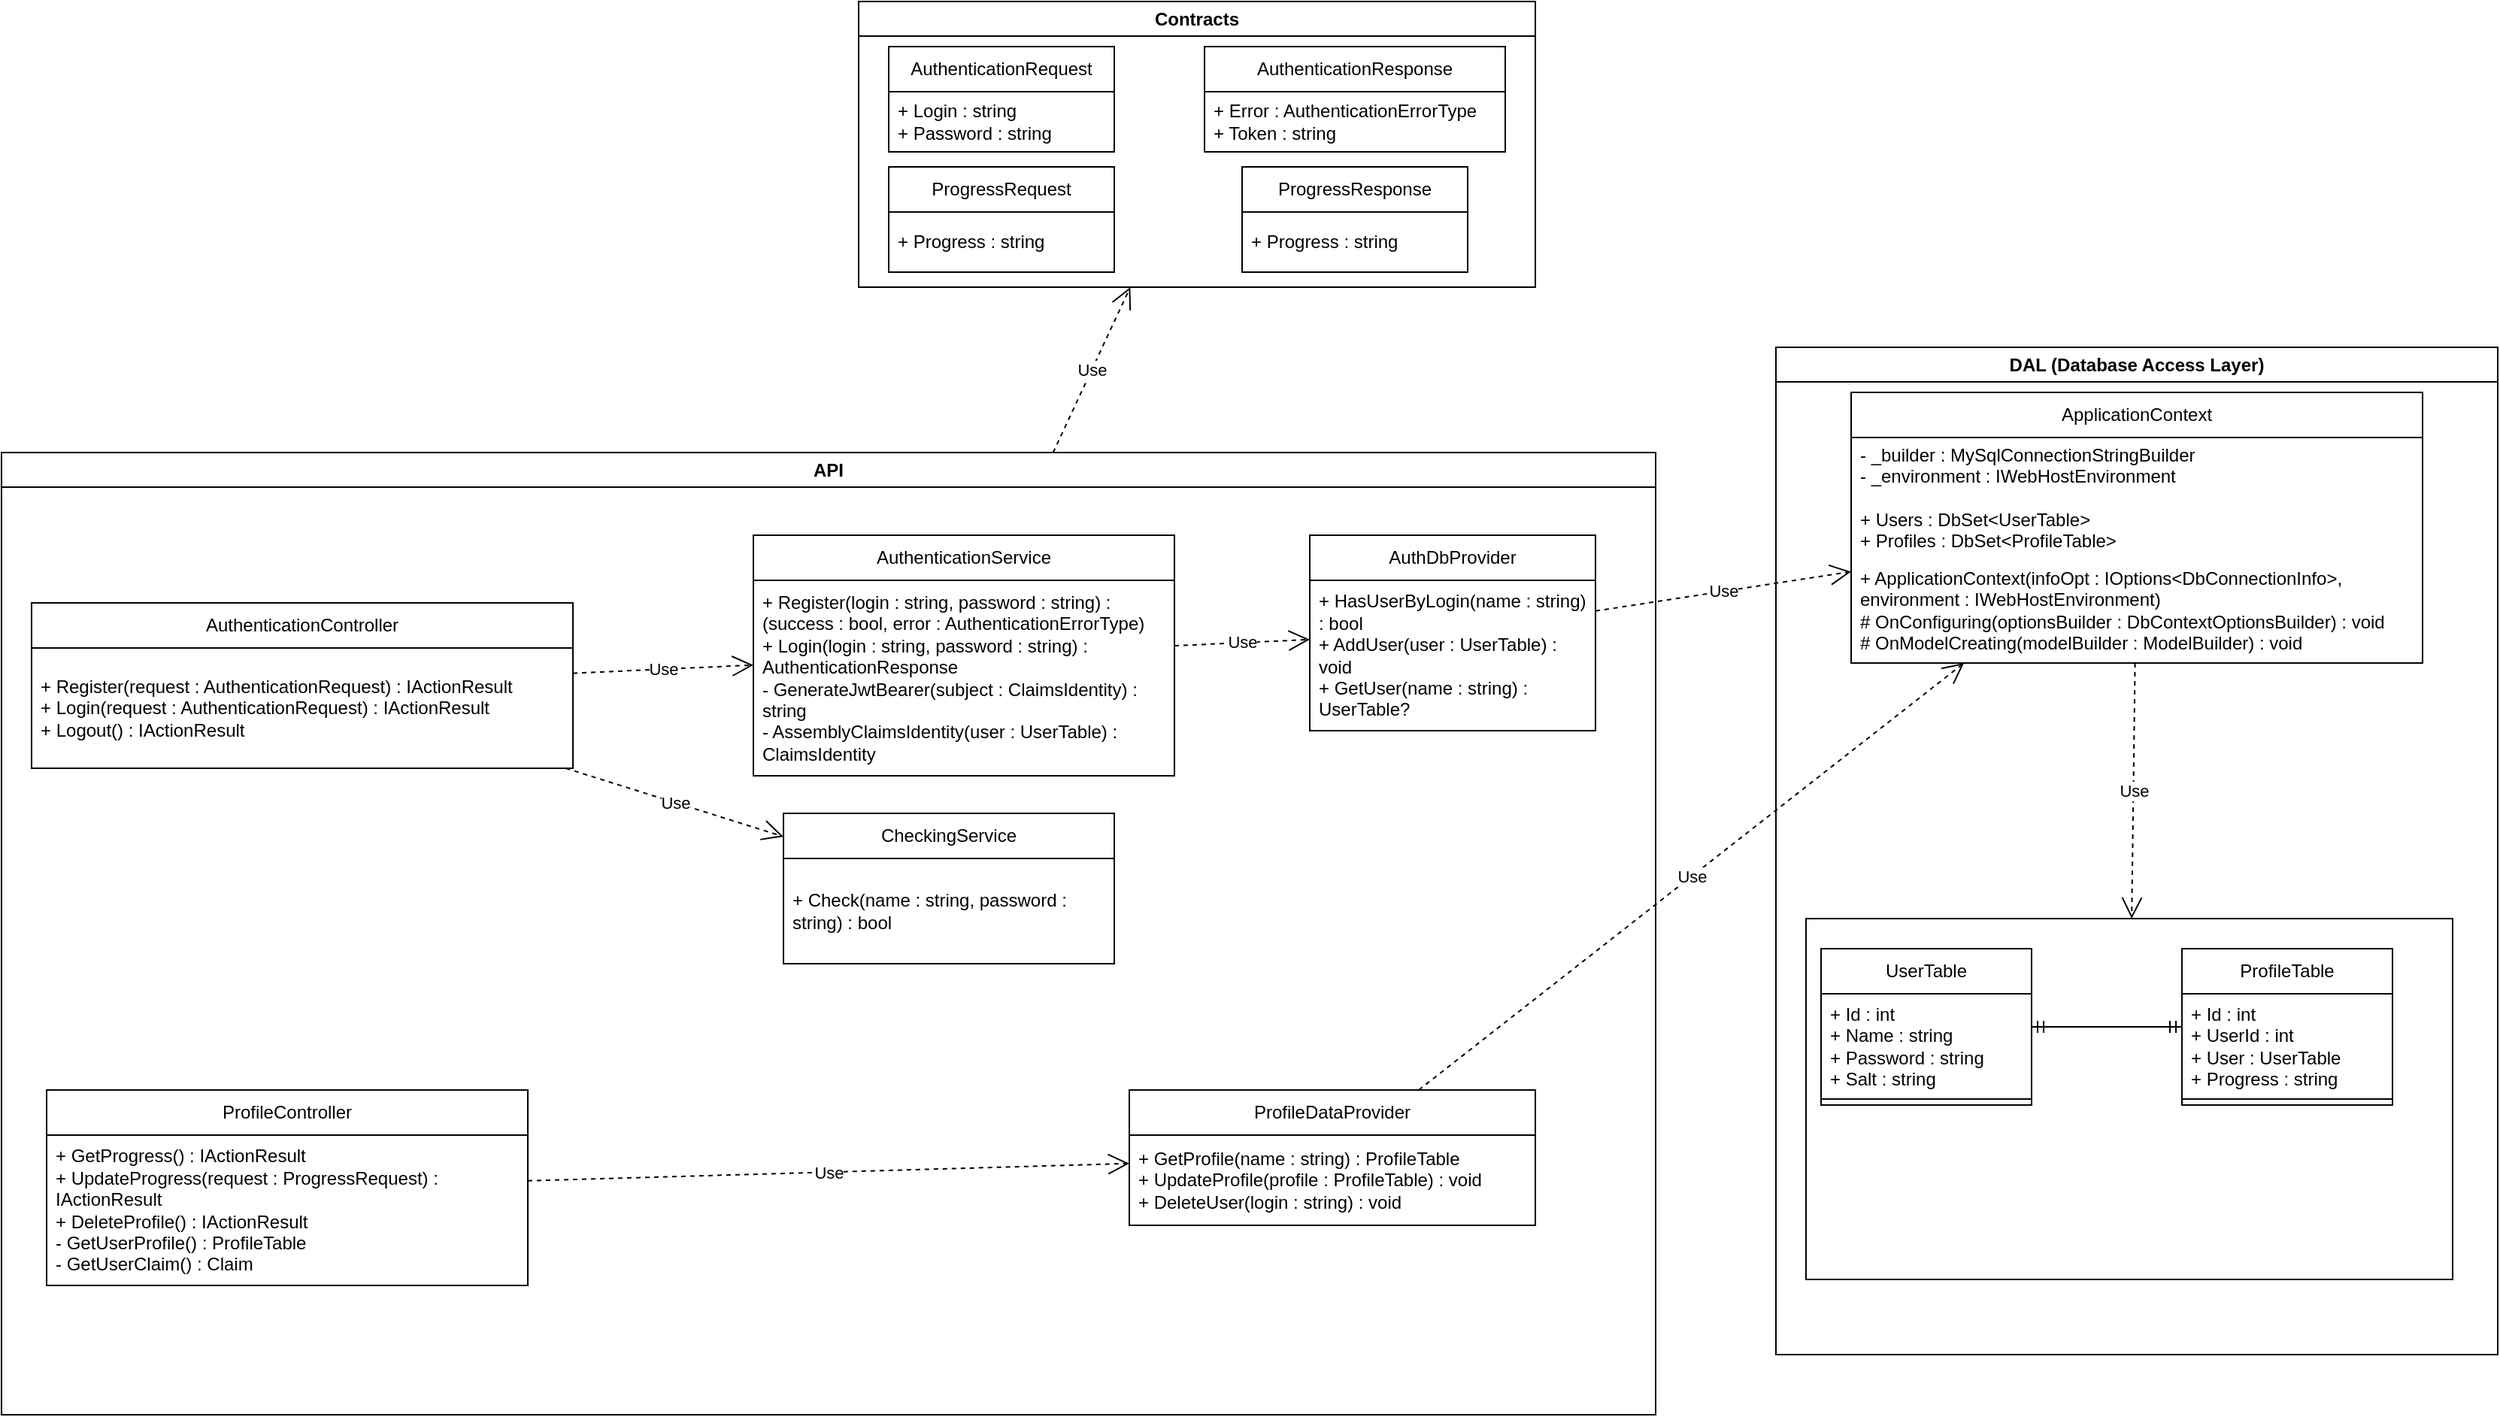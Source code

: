 <mxfile version="20.7.4" type="device"><diagram id="TYORg-spCp8-w-nUP-P4" name="Страница 1"><mxGraphModel dx="1446" dy="761" grid="1" gridSize="10" guides="1" tooltips="1" connect="1" arrows="1" fold="1" page="1" pageScale="1" pageWidth="827" pageHeight="1169" math="0" shadow="0"><root><mxCell id="0"/><mxCell id="1" parent="0"/><mxCell id="CLbytR3ZtEYW-OlRMuoZ-1" value="Contracts" style="swimlane;whiteSpace=wrap;html=1;" vertex="1" parent="1"><mxGeometry x="330" y="100" width="450" height="190" as="geometry"/></mxCell><mxCell id="CLbytR3ZtEYW-OlRMuoZ-2" value="AuthenticationRequest" style="swimlane;fontStyle=0;childLayout=stackLayout;horizontal=1;startSize=30;horizontalStack=0;resizeParent=1;resizeParentMax=0;resizeLast=0;collapsible=1;marginBottom=0;whiteSpace=wrap;html=1;" vertex="1" parent="CLbytR3ZtEYW-OlRMuoZ-1"><mxGeometry x="20" y="30" width="150" height="70" as="geometry"/></mxCell><mxCell id="CLbytR3ZtEYW-OlRMuoZ-3" value="+ Login : string&lt;br&gt;+ Password : string" style="text;strokeColor=none;fillColor=none;align=left;verticalAlign=middle;spacingLeft=4;spacingRight=4;overflow=hidden;points=[[0,0.5],[1,0.5]];portConstraint=eastwest;rotatable=0;whiteSpace=wrap;html=1;" vertex="1" parent="CLbytR3ZtEYW-OlRMuoZ-2"><mxGeometry y="30" width="150" height="40" as="geometry"/></mxCell><mxCell id="CLbytR3ZtEYW-OlRMuoZ-6" value="AuthenticationResponse" style="swimlane;fontStyle=0;childLayout=stackLayout;horizontal=1;startSize=30;horizontalStack=0;resizeParent=1;resizeParentMax=0;resizeLast=0;collapsible=1;marginBottom=0;whiteSpace=wrap;html=1;" vertex="1" parent="CLbytR3ZtEYW-OlRMuoZ-1"><mxGeometry x="230" y="30" width="200" height="70" as="geometry"/></mxCell><mxCell id="CLbytR3ZtEYW-OlRMuoZ-7" value="+ Error : AuthenticationErrorType&lt;br&gt;+ Token : string" style="text;strokeColor=none;fillColor=none;align=left;verticalAlign=middle;spacingLeft=4;spacingRight=4;overflow=hidden;points=[[0,0.5],[1,0.5]];portConstraint=eastwest;rotatable=0;whiteSpace=wrap;html=1;" vertex="1" parent="CLbytR3ZtEYW-OlRMuoZ-6"><mxGeometry y="30" width="200" height="40" as="geometry"/></mxCell><mxCell id="CLbytR3ZtEYW-OlRMuoZ-8" value="ProgressRequest" style="swimlane;fontStyle=0;childLayout=stackLayout;horizontal=1;startSize=30;horizontalStack=0;resizeParent=1;resizeParentMax=0;resizeLast=0;collapsible=1;marginBottom=0;whiteSpace=wrap;html=1;" vertex="1" parent="CLbytR3ZtEYW-OlRMuoZ-1"><mxGeometry x="20" y="110" width="150" height="70" as="geometry"/></mxCell><mxCell id="CLbytR3ZtEYW-OlRMuoZ-9" value="+ Progress : string" style="text;strokeColor=none;fillColor=none;align=left;verticalAlign=middle;spacingLeft=4;spacingRight=4;overflow=hidden;points=[[0,0.5],[1,0.5]];portConstraint=eastwest;rotatable=0;whiteSpace=wrap;html=1;" vertex="1" parent="CLbytR3ZtEYW-OlRMuoZ-8"><mxGeometry y="30" width="150" height="40" as="geometry"/></mxCell><mxCell id="CLbytR3ZtEYW-OlRMuoZ-10" value="ProgressResponse" style="swimlane;fontStyle=0;childLayout=stackLayout;horizontal=1;startSize=30;horizontalStack=0;resizeParent=1;resizeParentMax=0;resizeLast=0;collapsible=1;marginBottom=0;whiteSpace=wrap;html=1;" vertex="1" parent="CLbytR3ZtEYW-OlRMuoZ-1"><mxGeometry x="255" y="110" width="150" height="70" as="geometry"/></mxCell><mxCell id="CLbytR3ZtEYW-OlRMuoZ-11" value="+ Progress : string" style="text;strokeColor=none;fillColor=none;align=left;verticalAlign=middle;spacingLeft=4;spacingRight=4;overflow=hidden;points=[[0,0.5],[1,0.5]];portConstraint=eastwest;rotatable=0;whiteSpace=wrap;html=1;" vertex="1" parent="CLbytR3ZtEYW-OlRMuoZ-10"><mxGeometry y="30" width="150" height="40" as="geometry"/></mxCell><mxCell id="CLbytR3ZtEYW-OlRMuoZ-12" value="DAL (Database Access Layer)" style="swimlane;whiteSpace=wrap;html=1;" vertex="1" parent="1"><mxGeometry x="940" y="330" width="480" height="670" as="geometry"/></mxCell><mxCell id="CLbytR3ZtEYW-OlRMuoZ-13" value="ApplicationContext" style="swimlane;fontStyle=0;childLayout=stackLayout;horizontal=1;startSize=30;horizontalStack=0;resizeParent=1;resizeParentMax=0;resizeLast=0;collapsible=1;marginBottom=0;whiteSpace=wrap;html=1;" vertex="1" parent="CLbytR3ZtEYW-OlRMuoZ-12"><mxGeometry x="50" y="30" width="380" height="180" as="geometry"/></mxCell><mxCell id="CLbytR3ZtEYW-OlRMuoZ-14" value="- _builder : MySqlConnectionStringBuilder&lt;br&gt;- _environment : IWebHostEnvironment&lt;br&gt;&lt;br&gt;+ Users : DbSet&amp;lt;UserTable&amp;gt;&lt;br&gt;+ Profiles : DbSet&amp;lt;ProfileTable&amp;gt;" style="text;strokeColor=none;fillColor=none;align=left;verticalAlign=middle;spacingLeft=4;spacingRight=4;overflow=hidden;points=[[0,0.5],[1,0.5]];portConstraint=eastwest;rotatable=0;whiteSpace=wrap;html=1;" vertex="1" parent="CLbytR3ZtEYW-OlRMuoZ-13"><mxGeometry y="30" width="380" height="80" as="geometry"/></mxCell><mxCell id="CLbytR3ZtEYW-OlRMuoZ-15" value="+ ApplicationContext(infoOpt : IOptions&amp;lt;DbConnectionInfo&amp;gt;, environment : IWebHostEnvironment)&lt;br&gt;# OnConfiguring(optionsBuilder : DbContextOptionsBuilder) : void&lt;br&gt;# OnModelCreating(modelBuilder : ModelBuilder) : void" style="text;strokeColor=none;fillColor=none;align=left;verticalAlign=middle;spacingLeft=4;spacingRight=4;overflow=hidden;points=[[0,0.5],[1,0.5]];portConstraint=eastwest;rotatable=0;whiteSpace=wrap;html=1;" vertex="1" parent="CLbytR3ZtEYW-OlRMuoZ-13"><mxGeometry y="110" width="380" height="70" as="geometry"/></mxCell><mxCell id="CLbytR3ZtEYW-OlRMuoZ-17" value="UserTable" style="swimlane;fontStyle=0;childLayout=stackLayout;horizontal=1;startSize=30;horizontalStack=0;resizeParent=1;resizeParentMax=0;resizeLast=0;collapsible=1;marginBottom=0;whiteSpace=wrap;html=1;" vertex="1" parent="CLbytR3ZtEYW-OlRMuoZ-12"><mxGeometry x="30" y="400" width="140" height="104" as="geometry"/></mxCell><mxCell id="CLbytR3ZtEYW-OlRMuoZ-18" value="+ Id : int&lt;br&gt;+ Name : string&lt;br&gt;+ Password : string&lt;br&gt;+ Salt : string" style="text;strokeColor=none;fillColor=none;align=left;verticalAlign=middle;spacingLeft=4;spacingRight=4;overflow=hidden;points=[[0,0.5],[1,0.5]];portConstraint=eastwest;rotatable=0;whiteSpace=wrap;html=1;" vertex="1" parent="CLbytR3ZtEYW-OlRMuoZ-17"><mxGeometry y="30" width="140" height="70" as="geometry"/></mxCell><mxCell id="CLbytR3ZtEYW-OlRMuoZ-22" value="" style="whiteSpace=wrap;html=1;" vertex="1" parent="CLbytR3ZtEYW-OlRMuoZ-17"><mxGeometry y="100" width="140" height="4" as="geometry"/></mxCell><mxCell id="CLbytR3ZtEYW-OlRMuoZ-23" value="ProfileTable" style="swimlane;fontStyle=0;childLayout=stackLayout;horizontal=1;startSize=30;horizontalStack=0;resizeParent=1;resizeParentMax=0;resizeLast=0;collapsible=1;marginBottom=0;whiteSpace=wrap;html=1;" vertex="1" parent="CLbytR3ZtEYW-OlRMuoZ-12"><mxGeometry x="270" y="400" width="140" height="104" as="geometry"/></mxCell><mxCell id="CLbytR3ZtEYW-OlRMuoZ-24" value="+ Id : int&lt;br&gt;+ UserId : int&lt;br&gt;+ User : UserTable&lt;br&gt;+ Progress : string" style="text;strokeColor=none;fillColor=none;align=left;verticalAlign=middle;spacingLeft=4;spacingRight=4;overflow=hidden;points=[[0,0.5],[1,0.5]];portConstraint=eastwest;rotatable=0;whiteSpace=wrap;html=1;" vertex="1" parent="CLbytR3ZtEYW-OlRMuoZ-23"><mxGeometry y="30" width="140" height="70" as="geometry"/></mxCell><mxCell id="CLbytR3ZtEYW-OlRMuoZ-25" value="" style="whiteSpace=wrap;html=1;" vertex="1" parent="CLbytR3ZtEYW-OlRMuoZ-23"><mxGeometry y="100" width="140" height="4" as="geometry"/></mxCell><mxCell id="CLbytR3ZtEYW-OlRMuoZ-27" value="" style="edgeStyle=entityRelationEdgeStyle;fontSize=12;html=1;endArrow=ERmandOne;startArrow=ERmandOne;rounded=0;" edge="1" parent="CLbytR3ZtEYW-OlRMuoZ-12" source="CLbytR3ZtEYW-OlRMuoZ-17" target="CLbytR3ZtEYW-OlRMuoZ-23"><mxGeometry width="100" height="100" relative="1" as="geometry"><mxPoint x="180" y="620" as="sourcePoint"/><mxPoint x="280" y="520" as="targetPoint"/></mxGeometry></mxCell><mxCell id="CLbytR3ZtEYW-OlRMuoZ-28" value="" style="whiteSpace=wrap;html=1;fillColor=none;" vertex="1" parent="CLbytR3ZtEYW-OlRMuoZ-12"><mxGeometry x="20" y="380" width="430" height="240" as="geometry"/></mxCell><mxCell id="CLbytR3ZtEYW-OlRMuoZ-29" value="Use" style="endArrow=open;endSize=12;dashed=1;html=1;rounded=0;" edge="1" parent="CLbytR3ZtEYW-OlRMuoZ-12" source="CLbytR3ZtEYW-OlRMuoZ-13" target="CLbytR3ZtEYW-OlRMuoZ-28"><mxGeometry width="160" relative="1" as="geometry"><mxPoint x="210" y="300" as="sourcePoint"/><mxPoint x="370" y="300" as="targetPoint"/></mxGeometry></mxCell><mxCell id="CLbytR3ZtEYW-OlRMuoZ-34" value="API" style="swimlane;whiteSpace=wrap;html=1;fillColor=none;" vertex="1" parent="1"><mxGeometry x="-240" y="400" width="1100" height="640" as="geometry"/></mxCell><mxCell id="CLbytR3ZtEYW-OlRMuoZ-35" value="AuthDbProvider" style="swimlane;fontStyle=0;childLayout=stackLayout;horizontal=1;startSize=30;horizontalStack=0;resizeParent=1;resizeParentMax=0;resizeLast=0;collapsible=1;marginBottom=0;whiteSpace=wrap;html=1;fillColor=none;" vertex="1" parent="CLbytR3ZtEYW-OlRMuoZ-34"><mxGeometry x="870" y="55" width="190" height="130" as="geometry"/></mxCell><mxCell id="CLbytR3ZtEYW-OlRMuoZ-36" value="+ HasUserByLogin(name : string) : bool&lt;br&gt;+ AddUser(user : UserTable) : void&lt;br&gt;+ GetUser(name : string) : UserTable?" style="text;strokeColor=none;fillColor=none;align=left;verticalAlign=middle;spacingLeft=4;spacingRight=4;overflow=hidden;points=[[0,0.5],[1,0.5]];portConstraint=eastwest;rotatable=0;whiteSpace=wrap;html=1;" vertex="1" parent="CLbytR3ZtEYW-OlRMuoZ-35"><mxGeometry y="30" width="190" height="100" as="geometry"/></mxCell><mxCell id="CLbytR3ZtEYW-OlRMuoZ-40" value="AuthenticationService" style="swimlane;fontStyle=0;childLayout=stackLayout;horizontal=1;startSize=30;horizontalStack=0;resizeParent=1;resizeParentMax=0;resizeLast=0;collapsible=1;marginBottom=0;whiteSpace=wrap;html=1;fillColor=none;" vertex="1" parent="CLbytR3ZtEYW-OlRMuoZ-34"><mxGeometry x="500" y="55" width="280" height="160" as="geometry"/></mxCell><mxCell id="CLbytR3ZtEYW-OlRMuoZ-41" value="+ Register(login : string, password : string) : (success : bool, error : AuthenticationErrorType)&lt;br&gt;+ Login(login : string, password : string) : AuthenticationResponse&lt;br&gt;- GenerateJwtBearer(subject : ClaimsIdentity) : string&lt;br&gt;- AssemblyClaimsIdentity(user : UserTable) : ClaimsIdentity&lt;br&gt;" style="text;strokeColor=none;fillColor=none;align=left;verticalAlign=middle;spacingLeft=4;spacingRight=4;overflow=hidden;points=[[0,0.5],[1,0.5]];portConstraint=eastwest;rotatable=0;whiteSpace=wrap;html=1;" vertex="1" parent="CLbytR3ZtEYW-OlRMuoZ-40"><mxGeometry y="30" width="280" height="130" as="geometry"/></mxCell><mxCell id="CLbytR3ZtEYW-OlRMuoZ-45" value="Use" style="endArrow=open;endSize=12;dashed=1;html=1;rounded=0;" edge="1" parent="CLbytR3ZtEYW-OlRMuoZ-34" source="CLbytR3ZtEYW-OlRMuoZ-40" target="CLbytR3ZtEYW-OlRMuoZ-35"><mxGeometry width="160" relative="1" as="geometry"><mxPoint x="820" y="270" as="sourcePoint"/><mxPoint x="980" y="270" as="targetPoint"/></mxGeometry></mxCell><mxCell id="CLbytR3ZtEYW-OlRMuoZ-46" value="AuthenticationController" style="swimlane;fontStyle=0;childLayout=stackLayout;horizontal=1;startSize=30;horizontalStack=0;resizeParent=1;resizeParentMax=0;resizeLast=0;collapsible=1;marginBottom=0;whiteSpace=wrap;html=1;fillColor=none;" vertex="1" parent="CLbytR3ZtEYW-OlRMuoZ-34"><mxGeometry x="20" y="100" width="360" height="110" as="geometry"/></mxCell><mxCell id="CLbytR3ZtEYW-OlRMuoZ-47" value="+ Register(request : AuthenticationRequest) : IActionResult&lt;br&gt;+ Login(request : AuthenticationRequest) : IActionResult&lt;br&gt;+ Logout() : IActionResult" style="text;strokeColor=none;fillColor=none;align=left;verticalAlign=middle;spacingLeft=4;spacingRight=4;overflow=hidden;points=[[0,0.5],[1,0.5]];portConstraint=eastwest;rotatable=0;whiteSpace=wrap;html=1;" vertex="1" parent="CLbytR3ZtEYW-OlRMuoZ-46"><mxGeometry y="30" width="360" height="80" as="geometry"/></mxCell><mxCell id="CLbytR3ZtEYW-OlRMuoZ-50" value="CheckingService" style="swimlane;fontStyle=0;childLayout=stackLayout;horizontal=1;startSize=30;horizontalStack=0;resizeParent=1;resizeParentMax=0;resizeLast=0;collapsible=1;marginBottom=0;whiteSpace=wrap;html=1;fillColor=none;" vertex="1" parent="CLbytR3ZtEYW-OlRMuoZ-34"><mxGeometry x="520" y="240" width="220" height="100" as="geometry"/></mxCell><mxCell id="CLbytR3ZtEYW-OlRMuoZ-51" value="+ Check(name : string, password : string) : bool" style="text;strokeColor=none;fillColor=none;align=left;verticalAlign=middle;spacingLeft=4;spacingRight=4;overflow=hidden;points=[[0,0.5],[1,0.5]];portConstraint=eastwest;rotatable=0;whiteSpace=wrap;html=1;" vertex="1" parent="CLbytR3ZtEYW-OlRMuoZ-50"><mxGeometry y="30" width="220" height="70" as="geometry"/></mxCell><mxCell id="CLbytR3ZtEYW-OlRMuoZ-55" value="Use" style="endArrow=open;endSize=12;dashed=1;html=1;rounded=0;" edge="1" parent="CLbytR3ZtEYW-OlRMuoZ-34" source="CLbytR3ZtEYW-OlRMuoZ-46" target="CLbytR3ZtEYW-OlRMuoZ-40"><mxGeometry width="160" relative="1" as="geometry"><mxPoint x="400" y="270" as="sourcePoint"/><mxPoint x="560" y="270" as="targetPoint"/></mxGeometry></mxCell><mxCell id="CLbytR3ZtEYW-OlRMuoZ-56" value="Use" style="endArrow=open;endSize=12;dashed=1;html=1;rounded=0;" edge="1" parent="CLbytR3ZtEYW-OlRMuoZ-34" source="CLbytR3ZtEYW-OlRMuoZ-46" target="CLbytR3ZtEYW-OlRMuoZ-50"><mxGeometry width="160" relative="1" as="geometry"><mxPoint x="380" y="300" as="sourcePoint"/><mxPoint x="540" y="300" as="targetPoint"/></mxGeometry></mxCell><mxCell id="CLbytR3ZtEYW-OlRMuoZ-57" value="ProfileDataProvider" style="swimlane;fontStyle=0;childLayout=stackLayout;horizontal=1;startSize=30;horizontalStack=0;resizeParent=1;resizeParentMax=0;resizeLast=0;collapsible=1;marginBottom=0;whiteSpace=wrap;html=1;fillColor=none;" vertex="1" parent="CLbytR3ZtEYW-OlRMuoZ-34"><mxGeometry x="750" y="424" width="270" height="90" as="geometry"/></mxCell><mxCell id="CLbytR3ZtEYW-OlRMuoZ-58" value="+ GetProfile(name : string) : ProfileTable&lt;br&gt;+ UpdateProfile(profile : ProfileTable) : void&lt;br&gt;+ DeleteUser(login : string) : void" style="text;strokeColor=none;fillColor=none;align=left;verticalAlign=middle;spacingLeft=4;spacingRight=4;overflow=hidden;points=[[0,0.5],[1,0.5]];portConstraint=eastwest;rotatable=0;whiteSpace=wrap;html=1;" vertex="1" parent="CLbytR3ZtEYW-OlRMuoZ-57"><mxGeometry y="30" width="270" height="60" as="geometry"/></mxCell><mxCell id="CLbytR3ZtEYW-OlRMuoZ-62" value="ProfileController" style="swimlane;fontStyle=0;childLayout=stackLayout;horizontal=1;startSize=30;horizontalStack=0;resizeParent=1;resizeParentMax=0;resizeLast=0;collapsible=1;marginBottom=0;whiteSpace=wrap;html=1;fillColor=none;" vertex="1" parent="CLbytR3ZtEYW-OlRMuoZ-34"><mxGeometry x="30" y="424" width="320" height="130" as="geometry"/></mxCell><mxCell id="CLbytR3ZtEYW-OlRMuoZ-63" value="+ GetProgress() : IActionResult&lt;br&gt;+ UpdateProgress(request : ProgressRequest) : IActionResult&lt;br&gt;+ DeleteProfile() : IActionResult&lt;br&gt;- GetUserProfile() : ProfileTable&lt;br&gt;- GetUserClaim() : Claim" style="text;strokeColor=none;fillColor=none;align=left;verticalAlign=middle;spacingLeft=4;spacingRight=4;overflow=hidden;points=[[0,0.5],[1,0.5]];portConstraint=eastwest;rotatable=0;whiteSpace=wrap;html=1;" vertex="1" parent="CLbytR3ZtEYW-OlRMuoZ-62"><mxGeometry y="30" width="320" height="100" as="geometry"/></mxCell><mxCell id="CLbytR3ZtEYW-OlRMuoZ-66" value="Use" style="endArrow=open;endSize=12;dashed=1;html=1;rounded=0;" edge="1" parent="CLbytR3ZtEYW-OlRMuoZ-34" source="CLbytR3ZtEYW-OlRMuoZ-62" target="CLbytR3ZtEYW-OlRMuoZ-57"><mxGeometry width="160" relative="1" as="geometry"><mxPoint x="449.995" y="490" as="sourcePoint"/><mxPoint x="594.81" y="535.465" as="targetPoint"/></mxGeometry></mxCell><mxCell id="CLbytR3ZtEYW-OlRMuoZ-39" value="Use" style="endArrow=open;endSize=12;dashed=1;html=1;rounded=0;" edge="1" parent="1" source="CLbytR3ZtEYW-OlRMuoZ-35" target="CLbytR3ZtEYW-OlRMuoZ-13"><mxGeometry width="160" relative="1" as="geometry"><mxPoint x="1188.816" y="550" as="sourcePoint"/><mxPoint x="1186.579" y="720" as="targetPoint"/></mxGeometry></mxCell><mxCell id="CLbytR3ZtEYW-OlRMuoZ-61" value="Use" style="endArrow=open;endSize=12;dashed=1;html=1;rounded=0;" edge="1" parent="1" source="CLbytR3ZtEYW-OlRMuoZ-57" target="CLbytR3ZtEYW-OlRMuoZ-13"><mxGeometry width="160" relative="1" as="geometry"><mxPoint x="820" y="523.656" as="sourcePoint"/><mxPoint x="1000" y="492.688" as="targetPoint"/></mxGeometry></mxCell><mxCell id="CLbytR3ZtEYW-OlRMuoZ-67" value="Use" style="endArrow=open;endSize=12;dashed=1;html=1;rounded=0;" edge="1" parent="1" source="CLbytR3ZtEYW-OlRMuoZ-34" target="CLbytR3ZtEYW-OlRMuoZ-1"><mxGeometry width="160" relative="1" as="geometry"><mxPoint x="480" y="320" as="sourcePoint"/><mxPoint x="640" y="320" as="targetPoint"/></mxGeometry></mxCell></root></mxGraphModel></diagram></mxfile>